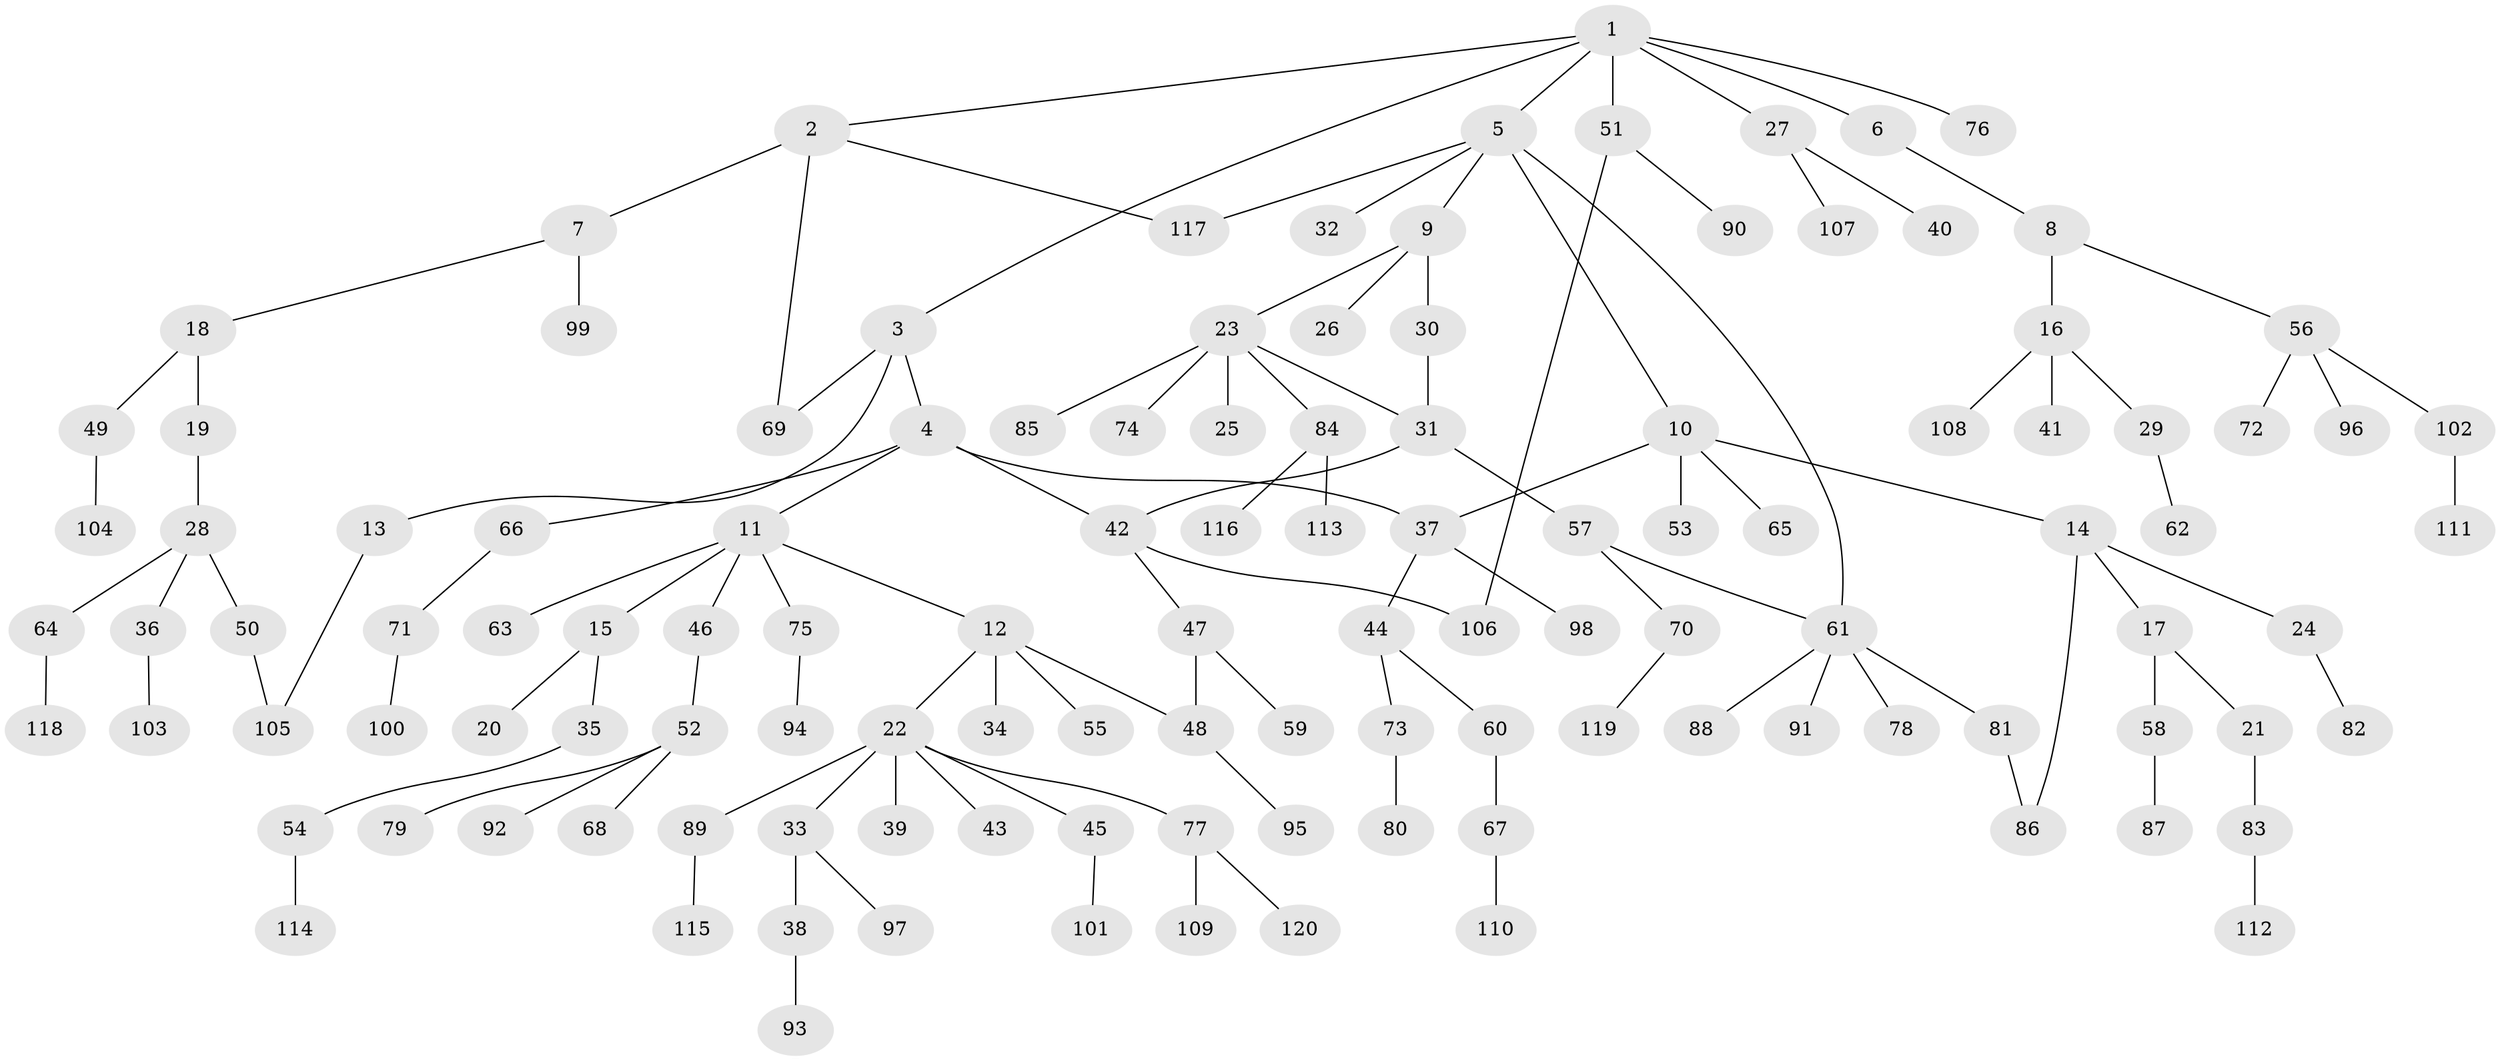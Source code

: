 // Generated by graph-tools (version 1.1) at 2025/42/03/09/25 04:42:04]
// undirected, 120 vertices, 129 edges
graph export_dot {
graph [start="1"]
  node [color=gray90,style=filled];
  1;
  2;
  3;
  4;
  5;
  6;
  7;
  8;
  9;
  10;
  11;
  12;
  13;
  14;
  15;
  16;
  17;
  18;
  19;
  20;
  21;
  22;
  23;
  24;
  25;
  26;
  27;
  28;
  29;
  30;
  31;
  32;
  33;
  34;
  35;
  36;
  37;
  38;
  39;
  40;
  41;
  42;
  43;
  44;
  45;
  46;
  47;
  48;
  49;
  50;
  51;
  52;
  53;
  54;
  55;
  56;
  57;
  58;
  59;
  60;
  61;
  62;
  63;
  64;
  65;
  66;
  67;
  68;
  69;
  70;
  71;
  72;
  73;
  74;
  75;
  76;
  77;
  78;
  79;
  80;
  81;
  82;
  83;
  84;
  85;
  86;
  87;
  88;
  89;
  90;
  91;
  92;
  93;
  94;
  95;
  96;
  97;
  98;
  99;
  100;
  101;
  102;
  103;
  104;
  105;
  106;
  107;
  108;
  109;
  110;
  111;
  112;
  113;
  114;
  115;
  116;
  117;
  118;
  119;
  120;
  1 -- 2;
  1 -- 3;
  1 -- 5;
  1 -- 6;
  1 -- 27;
  1 -- 51;
  1 -- 76;
  2 -- 7;
  2 -- 69;
  2 -- 117;
  3 -- 4;
  3 -- 13;
  3 -- 69;
  4 -- 11;
  4 -- 66;
  4 -- 37;
  4 -- 42;
  5 -- 9;
  5 -- 10;
  5 -- 32;
  5 -- 61;
  5 -- 117;
  6 -- 8;
  7 -- 18;
  7 -- 99;
  8 -- 16;
  8 -- 56;
  9 -- 23;
  9 -- 26;
  9 -- 30;
  10 -- 14;
  10 -- 37;
  10 -- 53;
  10 -- 65;
  11 -- 12;
  11 -- 15;
  11 -- 46;
  11 -- 63;
  11 -- 75;
  12 -- 22;
  12 -- 34;
  12 -- 48;
  12 -- 55;
  13 -- 105;
  14 -- 17;
  14 -- 24;
  14 -- 86;
  15 -- 20;
  15 -- 35;
  16 -- 29;
  16 -- 41;
  16 -- 108;
  17 -- 21;
  17 -- 58;
  18 -- 19;
  18 -- 49;
  19 -- 28;
  21 -- 83;
  22 -- 33;
  22 -- 39;
  22 -- 43;
  22 -- 45;
  22 -- 77;
  22 -- 89;
  23 -- 25;
  23 -- 31;
  23 -- 74;
  23 -- 84;
  23 -- 85;
  24 -- 82;
  27 -- 40;
  27 -- 107;
  28 -- 36;
  28 -- 50;
  28 -- 64;
  29 -- 62;
  30 -- 31;
  31 -- 42;
  31 -- 57;
  33 -- 38;
  33 -- 97;
  35 -- 54;
  36 -- 103;
  37 -- 44;
  37 -- 98;
  38 -- 93;
  42 -- 47;
  42 -- 106;
  44 -- 60;
  44 -- 73;
  45 -- 101;
  46 -- 52;
  47 -- 59;
  47 -- 48;
  48 -- 95;
  49 -- 104;
  50 -- 105;
  51 -- 90;
  51 -- 106;
  52 -- 68;
  52 -- 79;
  52 -- 92;
  54 -- 114;
  56 -- 72;
  56 -- 96;
  56 -- 102;
  57 -- 70;
  57 -- 61;
  58 -- 87;
  60 -- 67;
  61 -- 78;
  61 -- 81;
  61 -- 88;
  61 -- 91;
  64 -- 118;
  66 -- 71;
  67 -- 110;
  70 -- 119;
  71 -- 100;
  73 -- 80;
  75 -- 94;
  77 -- 109;
  77 -- 120;
  81 -- 86;
  83 -- 112;
  84 -- 113;
  84 -- 116;
  89 -- 115;
  102 -- 111;
}

